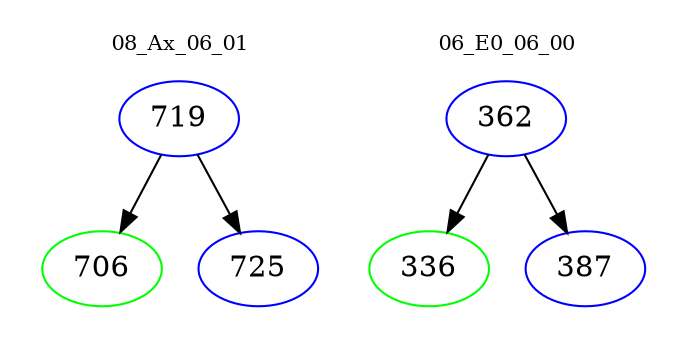 digraph{
subgraph cluster_0 {
color = white
label = "08_Ax_06_01";
fontsize=10;
T0_719 [label="719", color="blue"]
T0_719 -> T0_706 [color="black"]
T0_706 [label="706", color="green"]
T0_719 -> T0_725 [color="black"]
T0_725 [label="725", color="blue"]
}
subgraph cluster_1 {
color = white
label = "06_E0_06_00";
fontsize=10;
T1_362 [label="362", color="blue"]
T1_362 -> T1_336 [color="black"]
T1_336 [label="336", color="green"]
T1_362 -> T1_387 [color="black"]
T1_387 [label="387", color="blue"]
}
}

